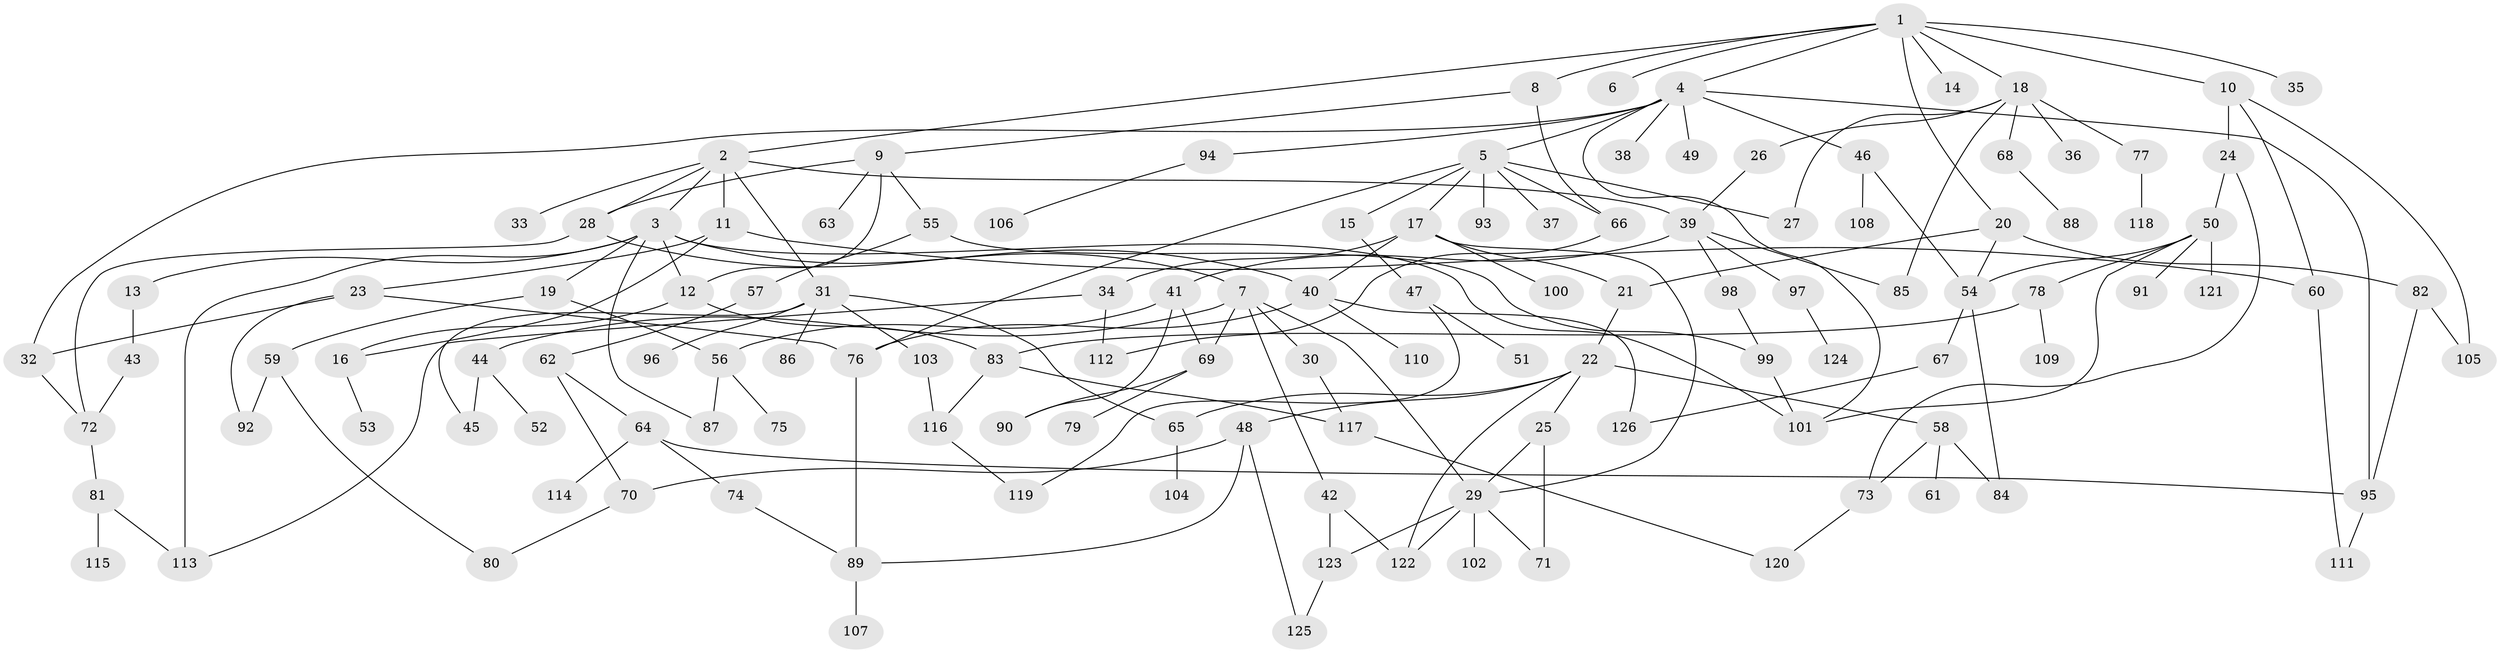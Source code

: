 // Generated by graph-tools (version 1.1) at 2025/13/03/09/25 04:13:17]
// undirected, 126 vertices, 179 edges
graph export_dot {
graph [start="1"]
  node [color=gray90,style=filled];
  1;
  2;
  3;
  4;
  5;
  6;
  7;
  8;
  9;
  10;
  11;
  12;
  13;
  14;
  15;
  16;
  17;
  18;
  19;
  20;
  21;
  22;
  23;
  24;
  25;
  26;
  27;
  28;
  29;
  30;
  31;
  32;
  33;
  34;
  35;
  36;
  37;
  38;
  39;
  40;
  41;
  42;
  43;
  44;
  45;
  46;
  47;
  48;
  49;
  50;
  51;
  52;
  53;
  54;
  55;
  56;
  57;
  58;
  59;
  60;
  61;
  62;
  63;
  64;
  65;
  66;
  67;
  68;
  69;
  70;
  71;
  72;
  73;
  74;
  75;
  76;
  77;
  78;
  79;
  80;
  81;
  82;
  83;
  84;
  85;
  86;
  87;
  88;
  89;
  90;
  91;
  92;
  93;
  94;
  95;
  96;
  97;
  98;
  99;
  100;
  101;
  102;
  103;
  104;
  105;
  106;
  107;
  108;
  109;
  110;
  111;
  112;
  113;
  114;
  115;
  116;
  117;
  118;
  119;
  120;
  121;
  122;
  123;
  124;
  125;
  126;
  1 -- 2;
  1 -- 4;
  1 -- 6;
  1 -- 8;
  1 -- 10;
  1 -- 14;
  1 -- 18;
  1 -- 20;
  1 -- 35;
  2 -- 3;
  2 -- 11;
  2 -- 31;
  2 -- 33;
  2 -- 28;
  2 -- 39;
  3 -- 7;
  3 -- 12;
  3 -- 13;
  3 -- 19;
  3 -- 87;
  3 -- 113;
  3 -- 101;
  4 -- 5;
  4 -- 38;
  4 -- 46;
  4 -- 49;
  4 -- 94;
  4 -- 95;
  4 -- 101;
  4 -- 32;
  5 -- 15;
  5 -- 17;
  5 -- 37;
  5 -- 93;
  5 -- 66;
  5 -- 27;
  5 -- 76;
  7 -- 30;
  7 -- 42;
  7 -- 44;
  7 -- 69;
  7 -- 29;
  8 -- 9;
  8 -- 66;
  9 -- 28;
  9 -- 55;
  9 -- 63;
  9 -- 12;
  10 -- 24;
  10 -- 60;
  10 -- 105;
  11 -- 23;
  11 -- 60;
  11 -- 16;
  12 -- 16;
  12 -- 83;
  13 -- 43;
  15 -- 47;
  16 -- 53;
  17 -- 34;
  17 -- 40;
  17 -- 100;
  17 -- 21;
  17 -- 29;
  18 -- 26;
  18 -- 27;
  18 -- 36;
  18 -- 68;
  18 -- 77;
  18 -- 85;
  19 -- 56;
  19 -- 59;
  20 -- 21;
  20 -- 54;
  20 -- 82;
  21 -- 22;
  22 -- 25;
  22 -- 48;
  22 -- 58;
  22 -- 65;
  22 -- 122;
  23 -- 32;
  23 -- 76;
  23 -- 92;
  24 -- 50;
  24 -- 73;
  25 -- 29;
  25 -- 71;
  26 -- 39;
  28 -- 72;
  28 -- 40;
  29 -- 71;
  29 -- 102;
  29 -- 122;
  29 -- 123;
  30 -- 117;
  31 -- 45;
  31 -- 86;
  31 -- 96;
  31 -- 103;
  31 -- 65;
  32 -- 72;
  34 -- 112;
  34 -- 113;
  39 -- 41;
  39 -- 97;
  39 -- 98;
  39 -- 85;
  40 -- 110;
  40 -- 126;
  40 -- 76;
  41 -- 69;
  41 -- 56;
  41 -- 90;
  42 -- 123;
  42 -- 122;
  43 -- 72;
  44 -- 52;
  44 -- 45;
  46 -- 108;
  46 -- 54;
  47 -- 51;
  47 -- 119;
  48 -- 70;
  48 -- 125;
  48 -- 89;
  50 -- 78;
  50 -- 91;
  50 -- 101;
  50 -- 121;
  50 -- 54;
  54 -- 67;
  54 -- 84;
  55 -- 57;
  55 -- 99;
  56 -- 75;
  56 -- 87;
  57 -- 62;
  58 -- 61;
  58 -- 84;
  58 -- 73;
  59 -- 80;
  59 -- 92;
  60 -- 111;
  62 -- 64;
  62 -- 70;
  64 -- 74;
  64 -- 114;
  64 -- 95;
  65 -- 104;
  66 -- 112;
  67 -- 126;
  68 -- 88;
  69 -- 79;
  69 -- 90;
  70 -- 80;
  72 -- 81;
  73 -- 120;
  74 -- 89;
  76 -- 89;
  77 -- 118;
  78 -- 83;
  78 -- 109;
  81 -- 113;
  81 -- 115;
  82 -- 105;
  82 -- 95;
  83 -- 116;
  83 -- 117;
  89 -- 107;
  94 -- 106;
  95 -- 111;
  97 -- 124;
  98 -- 99;
  99 -- 101;
  103 -- 116;
  116 -- 119;
  117 -- 120;
  123 -- 125;
}
